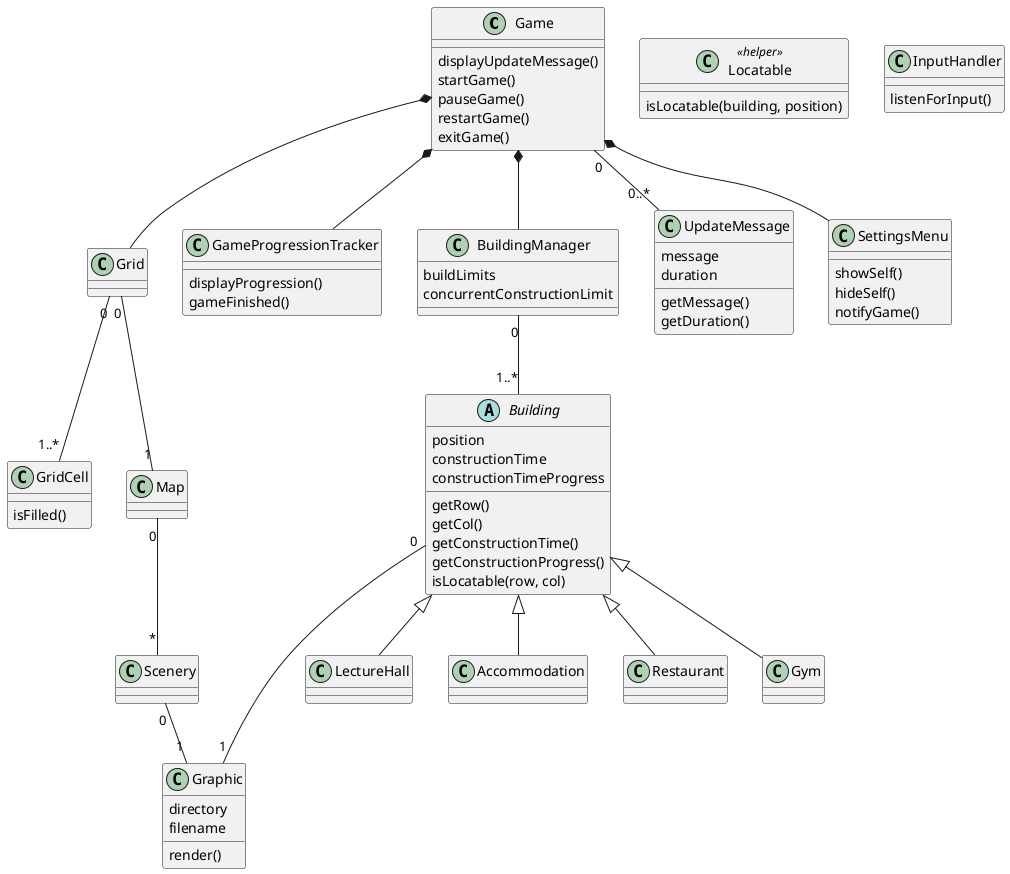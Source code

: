 @startuml
class Game {
    displayUpdateMessage()
    startGame()
    pauseGame()
    restartGame()
    exitGame()
}

class Grid {}

class GridCell {
    isFilled()
}

class Map {}

class Scenery {}

class GameProgressionTracker {
    displayProgression()
    gameFinished()
}

class BuildingManager {
    buildLimits
    concurrentConstructionLimit
}

abstract class Building {
    position
    constructionTime
    constructionTimeProgress
    getRow()
    getCol()
    getConstructionTime()
    getConstructionProgress()
    isLocatable(row, col)
}

class Locatable << helper >> {
    isLocatable(building, position)
}

class Graphic {
    directory
    filename
    render()
}

class InputHandler {
    listenForInput()
}

class UpdateMessage {
    message
    duration
    getMessage()
    getDuration()
}

class SettingsMenu {
    showSelf()
    hideSelf()
    notifyGame()
}

'Extensions
Building <|-- LectureHall
Building <|-- Accommodation
Building <|-- Restaurant
Building <|-- Gym

'Compositions
Game *-- Grid
Game *-- BuildingManager
Game *-- GameProgressionTracker
Game *-- SettingsMenu

'Associations
Game "0" -- "0..*" UpdateMessage

Grid "0" -- "1" Map
Grid "0" -- "1..*" GridCell

Map "0" -- "*" Scenery

Scenery "0" -- "1" Graphic

BuildingManager "0" -- "1..*" Building
Building "0" - "1" Graphic
@enduml

